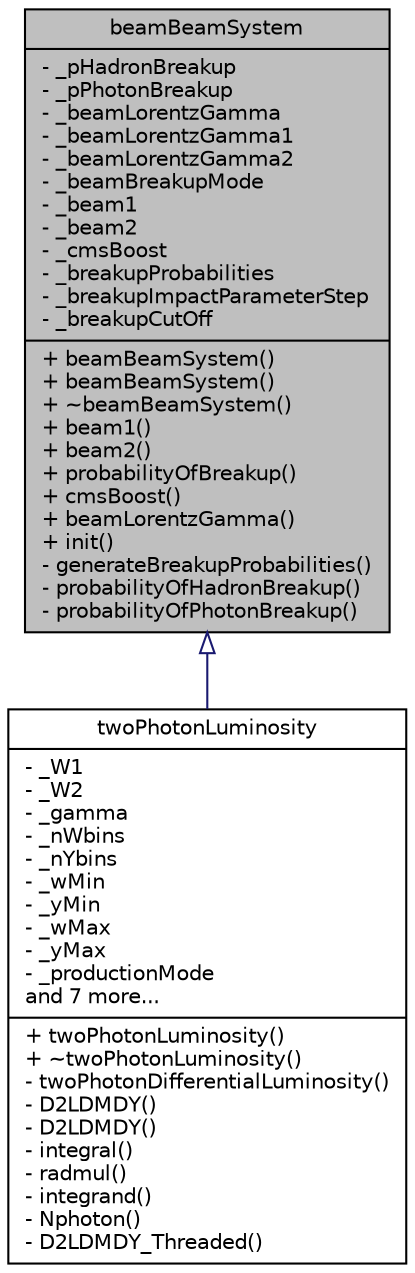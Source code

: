 digraph "beamBeamSystem"
{
 // LATEX_PDF_SIZE
  bgcolor="transparent";
  edge [fontname="Helvetica",fontsize="10",labelfontname="Helvetica",labelfontsize="10"];
  node [fontname="Helvetica",fontsize="10",shape=record];
  Node0 [label="{beamBeamSystem\n|- _pHadronBreakup\l- _pPhotonBreakup\l- _beamLorentzGamma\l- _beamLorentzGamma1\l- _beamLorentzGamma2\l- _beamBreakupMode\l- _beam1\l- _beam2\l- _cmsBoost\l- _breakupProbabilities\l- _breakupImpactParameterStep\l- _breakupCutOff\l|+ beamBeamSystem()\l+ beamBeamSystem()\l+ ~beamBeamSystem()\l+ beam1()\l+ beam2()\l+ probabilityOfBreakup()\l+ cmsBoost()\l+ beamLorentzGamma()\l+ init()\l- generateBreakupProbabilities()\l- probabilityOfHadronBreakup()\l- probabilityOfPhotonBreakup()\l}",height=0.2,width=0.4,color="black", fillcolor="grey75", style="filled", fontcolor="black",tooltip=" "];
  Node0 -> Node1 [dir="back",color="midnightblue",fontsize="10",style="solid",arrowtail="onormal",fontname="Helvetica"];
  Node1 [label="{twoPhotonLuminosity\n|- _W1\l- _W2\l- _gamma\l- _nWbins\l- _nYbins\l- _wMin\l- _yMin\l- _wMax\l- _yMax\l- _productionMode\land 7 more...\l|+ twoPhotonLuminosity()\l+ ~twoPhotonLuminosity()\l- twoPhotonDifferentialLuminosity()\l- D2LDMDY()\l- D2LDMDY()\l- integral()\l- radmul()\l- integrand()\l- Nphoton()\l- D2LDMDY_Threaded()\l}",height=0.2,width=0.4,color="black",URL="$classtwoPhotonLuminosity.html",tooltip=" "];
}
